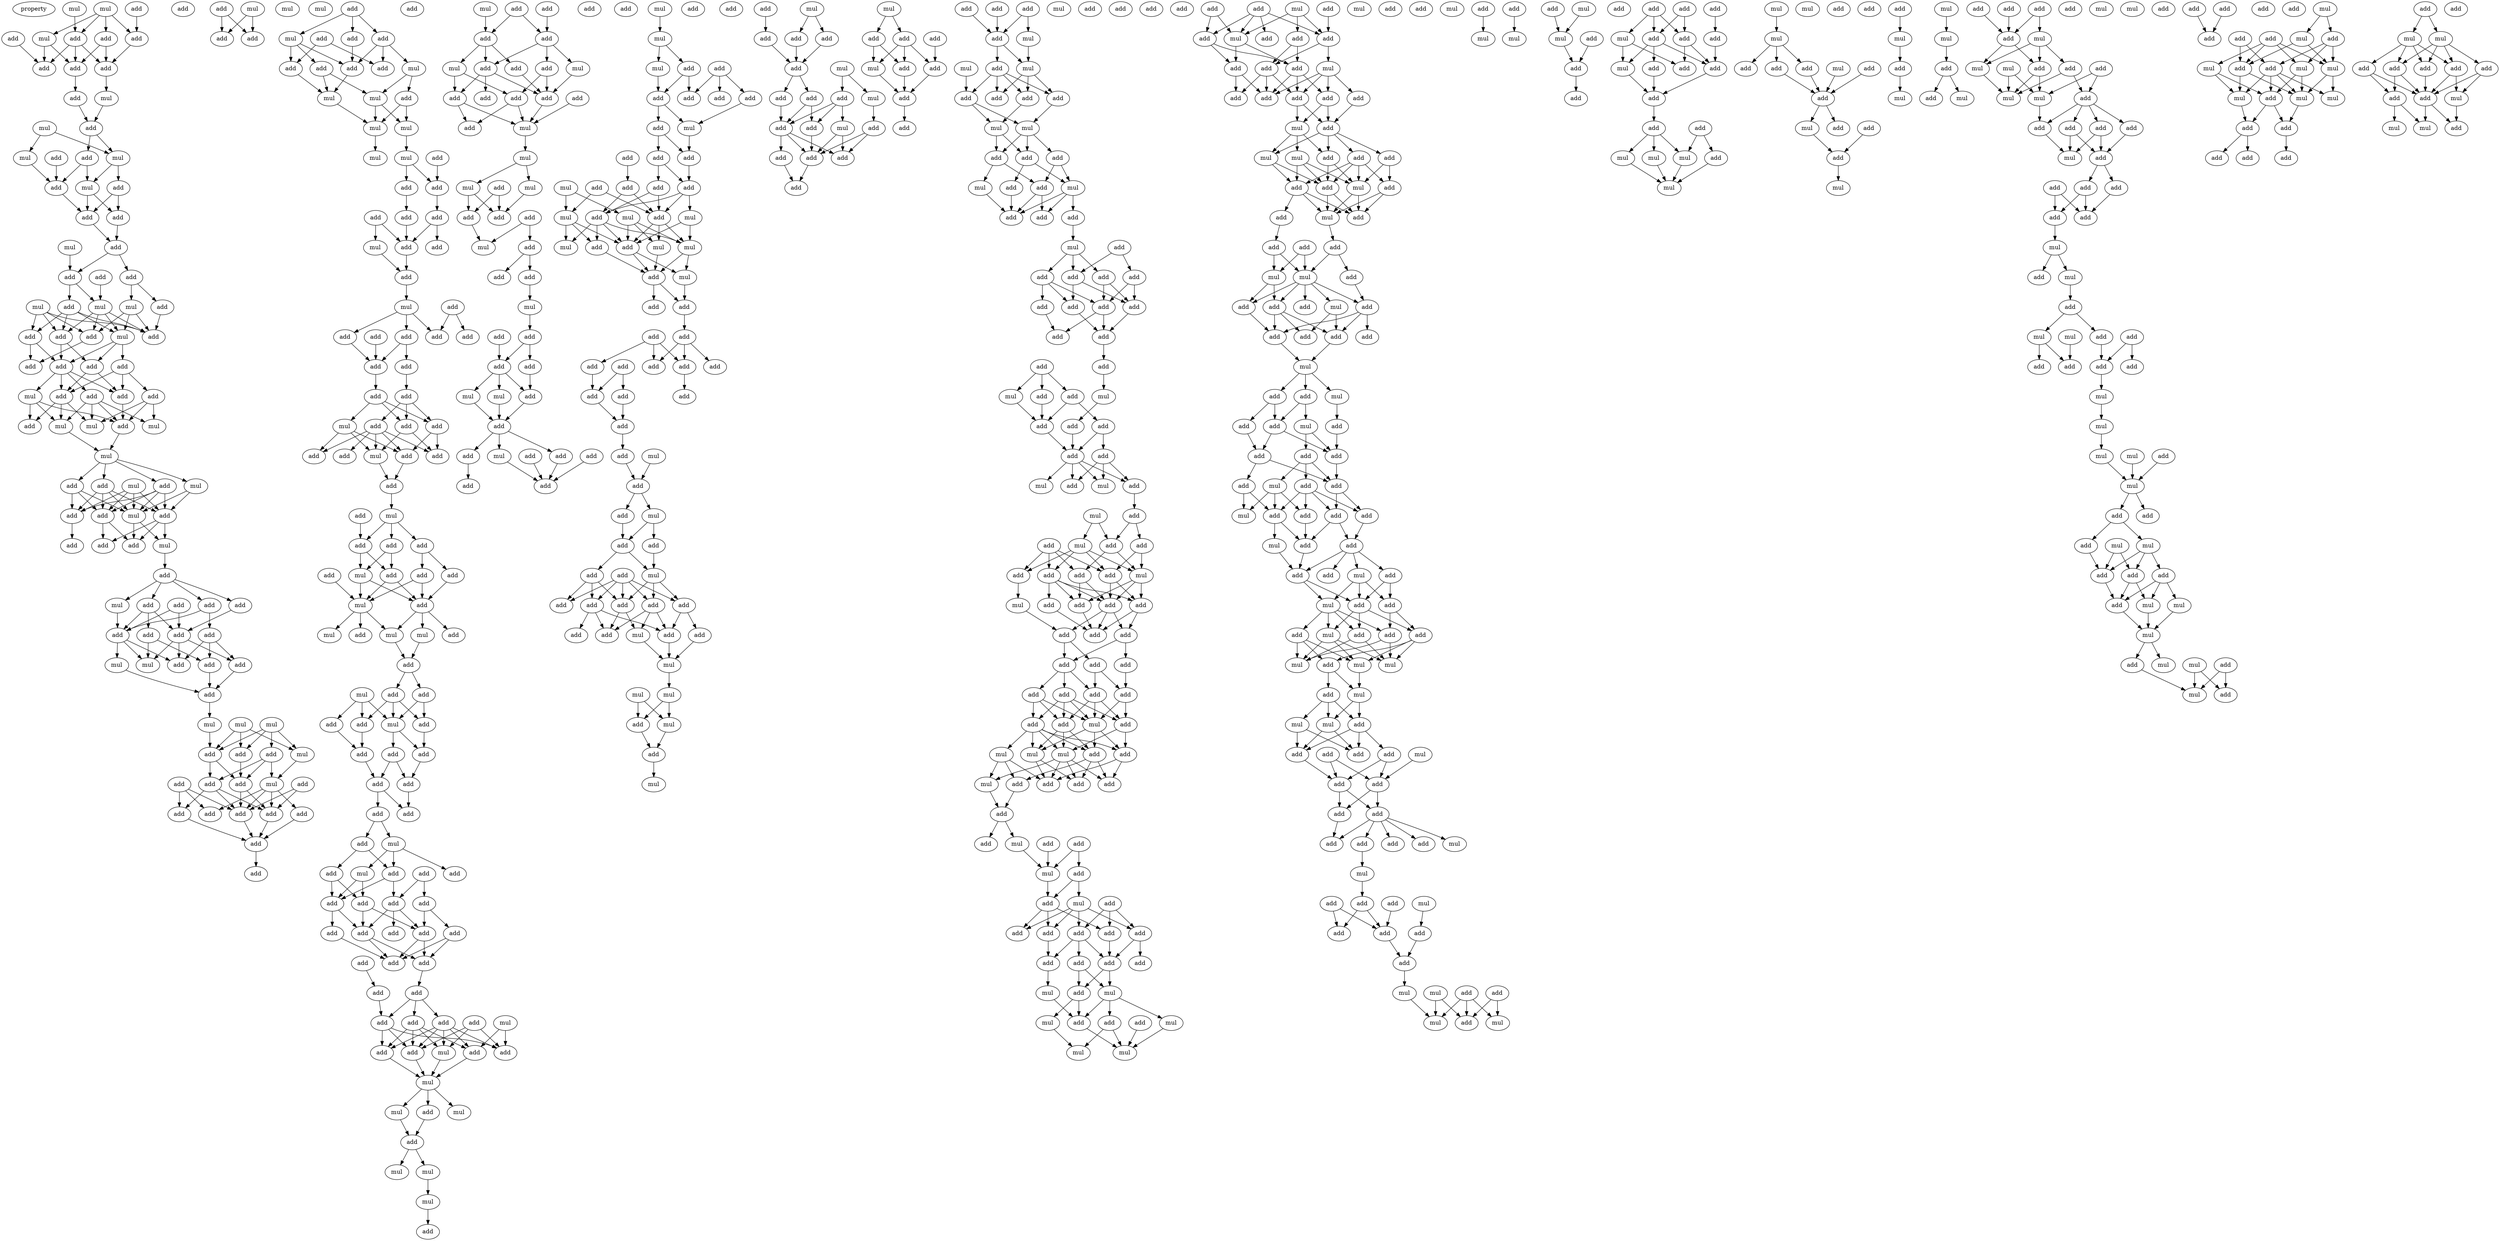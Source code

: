 digraph {
    node [fontcolor=black]
    property [mul=2,lf=1.4]
    0 [ label = mul ];
    1 [ label = mul ];
    2 [ label = add ];
    3 [ label = add ];
    4 [ label = add ];
    5 [ label = add ];
    6 [ label = add ];
    7 [ label = mul ];
    8 [ label = add ];
    9 [ label = add ];
    10 [ label = add ];
    11 [ label = add ];
    12 [ label = mul ];
    13 [ label = mul ];
    14 [ label = add ];
    15 [ label = mul ];
    16 [ label = add ];
    17 [ label = mul ];
    18 [ label = add ];
    19 [ label = add ];
    20 [ label = mul ];
    21 [ label = add ];
    22 [ label = add ];
    23 [ label = add ];
    24 [ label = add ];
    25 [ label = mul ];
    26 [ label = add ];
    27 [ label = add ];
    28 [ label = add ];
    29 [ label = mul ];
    30 [ label = mul ];
    31 [ label = mul ];
    32 [ label = add ];
    33 [ label = add ];
    34 [ label = add ];
    35 [ label = add ];
    36 [ label = add ];
    37 [ label = mul ];
    38 [ label = add ];
    39 [ label = add ];
    40 [ label = add ];
    41 [ label = add ];
    42 [ label = add ];
    43 [ label = add ];
    44 [ label = add ];
    45 [ label = add ];
    46 [ label = mul ];
    47 [ label = add ];
    48 [ label = add ];
    49 [ label = mul ];
    50 [ label = mul ];
    51 [ label = add ];
    52 [ label = mul ];
    53 [ label = mul ];
    54 [ label = mul ];
    55 [ label = add ];
    56 [ label = add ];
    57 [ label = add ];
    58 [ label = mul ];
    59 [ label = add ];
    60 [ label = add ];
    61 [ label = mul ];
    62 [ label = add ];
    63 [ label = add ];
    64 [ label = add ];
    65 [ label = add ];
    66 [ label = mul ];
    67 [ label = add ];
    68 [ label = add ];
    69 [ label = add ];
    70 [ label = add ];
    71 [ label = add ];
    72 [ label = add ];
    73 [ label = mul ];
    74 [ label = add ];
    75 [ label = add ];
    76 [ label = add ];
    77 [ label = add ];
    78 [ label = mul ];
    79 [ label = add ];
    80 [ label = mul ];
    81 [ label = add ];
    82 [ label = add ];
    83 [ label = add ];
    84 [ label = mul ];
    85 [ label = mul ];
    86 [ label = mul ];
    87 [ label = add ];
    88 [ label = mul ];
    89 [ label = add ];
    90 [ label = add ];
    91 [ label = add ];
    92 [ label = mul ];
    93 [ label = add ];
    94 [ label = add ];
    95 [ label = add ];
    96 [ label = add ];
    97 [ label = add ];
    98 [ label = add ];
    99 [ label = add ];
    100 [ label = add ];
    101 [ label = add ];
    102 [ label = add ];
    103 [ label = mul ];
    104 [ label = add ];
    105 [ label = mul ];
    106 [ label = mul ];
    107 [ label = add ];
    108 [ label = add ];
    109 [ label = add ];
    110 [ label = add ];
    111 [ label = mul ];
    112 [ label = add ];
    113 [ label = add ];
    114 [ label = add ];
    115 [ label = add ];
    116 [ label = add ];
    117 [ label = add ];
    118 [ label = mul ];
    119 [ label = mul ];
    120 [ label = add ];
    121 [ label = mul ];
    122 [ label = mul ];
    123 [ label = mul ];
    124 [ label = mul ];
    125 [ label = mul ];
    126 [ label = add ];
    127 [ label = add ];
    128 [ label = add ];
    129 [ label = add ];
    130 [ label = add ];
    131 [ label = add ];
    132 [ label = add ];
    133 [ label = add ];
    134 [ label = mul ];
    135 [ label = add ];
    136 [ label = mul ];
    137 [ label = add ];
    138 [ label = add ];
    139 [ label = add ];
    140 [ label = add ];
    141 [ label = add ];
    142 [ label = add ];
    143 [ label = add ];
    144 [ label = add ];
    145 [ label = add ];
    146 [ label = add ];
    147 [ label = mul ];
    148 [ label = add ];
    149 [ label = add ];
    150 [ label = add ];
    151 [ label = add ];
    152 [ label = mul ];
    153 [ label = add ];
    154 [ label = add ];
    155 [ label = add ];
    156 [ label = add ];
    157 [ label = add ];
    158 [ label = mul ];
    159 [ label = add ];
    160 [ label = add ];
    161 [ label = add ];
    162 [ label = add ];
    163 [ label = add ];
    164 [ label = mul ];
    165 [ label = add ];
    166 [ label = add ];
    167 [ label = add ];
    168 [ label = mul ];
    169 [ label = mul ];
    170 [ label = add ];
    171 [ label = mul ];
    172 [ label = add ];
    173 [ label = mul ];
    174 [ label = add ];
    175 [ label = add ];
    176 [ label = mul ];
    177 [ label = add ];
    178 [ label = add ];
    179 [ label = add ];
    180 [ label = add ];
    181 [ label = add ];
    182 [ label = mul ];
    183 [ label = add ];
    184 [ label = add ];
    185 [ label = add ];
    186 [ label = add ];
    187 [ label = add ];
    188 [ label = add ];
    189 [ label = add ];
    190 [ label = add ];
    191 [ label = mul ];
    192 [ label = add ];
    193 [ label = add ];
    194 [ label = mul ];
    195 [ label = add ];
    196 [ label = add ];
    197 [ label = add ];
    198 [ label = add ];
    199 [ label = add ];
    200 [ label = add ];
    201 [ label = add ];
    202 [ label = add ];
    203 [ label = add ];
    204 [ label = add ];
    205 [ label = add ];
    206 [ label = add ];
    207 [ label = add ];
    208 [ label = add ];
    209 [ label = add ];
    210 [ label = add ];
    211 [ label = add ];
    212 [ label = add ];
    213 [ label = add ];
    214 [ label = mul ];
    215 [ label = add ];
    216 [ label = mul ];
    217 [ label = add ];
    218 [ label = add ];
    219 [ label = add ];
    220 [ label = add ];
    221 [ label = mul ];
    222 [ label = mul ];
    223 [ label = add ];
    224 [ label = mul ];
    225 [ label = add ];
    226 [ label = mul ];
    227 [ label = mul ];
    228 [ label = mul ];
    229 [ label = mul ];
    230 [ label = add ];
    231 [ label = add ];
    232 [ label = add ];
    233 [ label = add ];
    234 [ label = add ];
    235 [ label = mul ];
    236 [ label = add ];
    237 [ label = add ];
    238 [ label = add ];
    239 [ label = mul ];
    240 [ label = add ];
    241 [ label = add ];
    242 [ label = add ];
    243 [ label = add ];
    244 [ label = add ];
    245 [ label = add ];
    246 [ label = mul ];
    247 [ label = mul ];
    248 [ label = mul ];
    249 [ label = add ];
    250 [ label = mul ];
    251 [ label = add ];
    252 [ label = add ];
    253 [ label = add ];
    254 [ label = add ];
    255 [ label = mul ];
    256 [ label = add ];
    257 [ label = add ];
    258 [ label = mul ];
    259 [ label = add ];
    260 [ label = add ];
    261 [ label = add ];
    262 [ label = add ];
    263 [ label = add ];
    264 [ label = mul ];
    265 [ label = mul ];
    266 [ label = add ];
    267 [ label = add ];
    268 [ label = add ];
    269 [ label = add ];
    270 [ label = add ];
    271 [ label = mul ];
    272 [ label = add ];
    273 [ label = add ];
    274 [ label = add ];
    275 [ label = add ];
    276 [ label = mul ];
    277 [ label = add ];
    278 [ label = mul ];
    279 [ label = mul ];
    280 [ label = add ];
    281 [ label = add ];
    282 [ label = add ];
    283 [ label = add ];
    284 [ label = add ];
    285 [ label = add ];
    286 [ label = add ];
    287 [ label = mul ];
    288 [ label = add ];
    289 [ label = add ];
    290 [ label = add ];
    291 [ label = mul ];
    292 [ label = add ];
    293 [ label = add ];
    294 [ label = add ];
    295 [ label = add ];
    296 [ label = add ];
    297 [ label = mul ];
    298 [ label = mul ];
    299 [ label = mul ];
    300 [ label = add ];
    301 [ label = mul ];
    302 [ label = add ];
    303 [ label = mul ];
    304 [ label = mul ];
    305 [ label = add ];
    306 [ label = mul ];
    307 [ label = add ];
    308 [ label = add ];
    309 [ label = add ];
    310 [ label = add ];
    311 [ label = add ];
    312 [ label = add ];
    313 [ label = add ];
    314 [ label = add ];
    315 [ label = add ];
    316 [ label = add ];
    317 [ label = add ];
    318 [ label = add ];
    319 [ label = add ];
    320 [ label = add ];
    321 [ label = add ];
    322 [ label = mul ];
    323 [ label = add ];
    324 [ label = mul ];
    325 [ label = add ];
    326 [ label = add ];
    327 [ label = add ];
    328 [ label = mul ];
    329 [ label = add ];
    330 [ label = add ];
    331 [ label = add ];
    332 [ label = add ];
    333 [ label = add ];
    334 [ label = add ];
    335 [ label = add ];
    336 [ label = add ];
    337 [ label = add ];
    338 [ label = add ];
    339 [ label = add ];
    340 [ label = mul ];
    341 [ label = mul ];
    342 [ label = mul ];
    343 [ label = mul ];
    344 [ label = mul ];
    345 [ label = add ];
    346 [ label = add ];
    347 [ label = add ];
    348 [ label = mul ];
    349 [ label = add ];
    350 [ label = mul ];
    351 [ label = add ];
    352 [ label = add ];
    353 [ label = add ];
    354 [ label = add ];
    355 [ label = mul ];
    356 [ label = add ];
    357 [ label = add ];
    358 [ label = add ];
    359 [ label = mul ];
    360 [ label = add ];
    361 [ label = add ];
    362 [ label = mul ];
    363 [ label = add ];
    364 [ label = add ];
    365 [ label = add ];
    366 [ label = add ];
    367 [ label = add ];
    368 [ label = mul ];
    369 [ label = add ];
    370 [ label = add ];
    371 [ label = add ];
    372 [ label = add ];
    373 [ label = mul ];
    374 [ label = add ];
    375 [ label = add ];
    376 [ label = add ];
    377 [ label = add ];
    378 [ label = add ];
    379 [ label = add ];
    380 [ label = add ];
    381 [ label = mul ];
    382 [ label = add ];
    383 [ label = mul ];
    384 [ label = mul ];
    385 [ label = add ];
    386 [ label = add ];
    387 [ label = add ];
    388 [ label = add ];
    389 [ label = mul ];
    390 [ label = mul ];
    391 [ label = add ];
    392 [ label = add ];
    393 [ label = add ];
    394 [ label = add ];
    395 [ label = mul ];
    396 [ label = mul ];
    397 [ label = add ];
    398 [ label = mul ];
    399 [ label = add ];
    400 [ label = add ];
    401 [ label = add ];
    402 [ label = add ];
    403 [ label = add ];
    404 [ label = mul ];
    405 [ label = add ];
    406 [ label = add ];
    407 [ label = add ];
    408 [ label = add ];
    409 [ label = add ];
    410 [ label = add ];
    411 [ label = add ];
    412 [ label = add ];
    413 [ label = add ];
    414 [ label = add ];
    415 [ label = add ];
    416 [ label = add ];
    417 [ label = add ];
    418 [ label = add ];
    419 [ label = mul ];
    420 [ label = add ];
    421 [ label = mul ];
    422 [ label = add ];
    423 [ label = add ];
    424 [ label = add ];
    425 [ label = add ];
    426 [ label = add ];
    427 [ label = mul ];
    428 [ label = add ];
    429 [ label = add ];
    430 [ label = mul ];
    431 [ label = add ];
    432 [ label = mul ];
    433 [ label = add ];
    434 [ label = mul ];
    435 [ label = add ];
    436 [ label = add ];
    437 [ label = add ];
    438 [ label = add ];
    439 [ label = add ];
    440 [ label = add ];
    441 [ label = add ];
    442 [ label = mul ];
    443 [ label = mul ];
    444 [ label = add ];
    445 [ label = add ];
    446 [ label = add ];
    447 [ label = add ];
    448 [ label = add ];
    449 [ label = add ];
    450 [ label = add ];
    451 [ label = add ];
    452 [ label = add ];
    453 [ label = add ];
    454 [ label = add ];
    455 [ label = add ];
    456 [ label = add ];
    457 [ label = add ];
    458 [ label = add ];
    459 [ label = add ];
    460 [ label = add ];
    461 [ label = mul ];
    462 [ label = mul ];
    463 [ label = add ];
    464 [ label = mul ];
    465 [ label = mul ];
    466 [ label = add ];
    467 [ label = mul ];
    468 [ label = add ];
    469 [ label = add ];
    470 [ label = add ];
    471 [ label = add ];
    472 [ label = add ];
    473 [ label = add ];
    474 [ label = add ];
    475 [ label = add ];
    476 [ label = mul ];
    477 [ label = add ];
    478 [ label = mul ];
    479 [ label = add ];
    480 [ label = add ];
    481 [ label = mul ];
    482 [ label = add ];
    483 [ label = add ];
    484 [ label = add ];
    485 [ label = add ];
    486 [ label = add ];
    487 [ label = add ];
    488 [ label = add ];
    489 [ label = add ];
    490 [ label = add ];
    491 [ label = mul ];
    492 [ label = mul ];
    493 [ label = add ];
    494 [ label = mul ];
    495 [ label = add ];
    496 [ label = mul ];
    497 [ label = add ];
    498 [ label = add ];
    499 [ label = mul ];
    500 [ label = mul ];
    501 [ label = add ];
    502 [ label = add ];
    503 [ label = add ];
    504 [ label = add ];
    505 [ label = mul ];
    506 [ label = mul ];
    507 [ label = add ];
    508 [ label = add ];
    509 [ label = add ];
    510 [ label = add ];
    511 [ label = add ];
    512 [ label = add ];
    513 [ label = add ];
    514 [ label = mul ];
    515 [ label = add ];
    516 [ label = add ];
    517 [ label = add ];
    518 [ label = add ];
    519 [ label = add ];
    520 [ label = mul ];
    521 [ label = mul ];
    522 [ label = add ];
    523 [ label = add ];
    524 [ label = mul ];
    525 [ label = add ];
    526 [ label = mul ];
    527 [ label = add ];
    528 [ label = add ];
    529 [ label = add ];
    530 [ label = mul ];
    531 [ label = add ];
    532 [ label = add ];
    533 [ label = mul ];
    534 [ label = add ];
    535 [ label = add ];
    536 [ label = add ];
    537 [ label = add ];
    538 [ label = mul ];
    539 [ label = mul ];
    540 [ label = add ];
    541 [ label = add ];
    542 [ label = mul ];
    543 [ label = add ];
    544 [ label = add ];
    545 [ label = add ];
    546 [ label = add ];
    547 [ label = add ];
    548 [ label = add ];
    549 [ label = add ];
    550 [ label = mul ];
    551 [ label = mul ];
    552 [ label = add ];
    553 [ label = add ];
    554 [ label = mul ];
    555 [ label = add ];
    556 [ label = add ];
    557 [ label = add ];
    558 [ label = add ];
    559 [ label = add ];
    560 [ label = add ];
    561 [ label = add ];
    562 [ label = add ];
    563 [ label = mul ];
    564 [ label = add ];
    565 [ label = add ];
    566 [ label = add ];
    567 [ label = add ];
    568 [ label = mul ];
    569 [ label = add ];
    570 [ label = add ];
    571 [ label = add ];
    572 [ label = mul ];
    573 [ label = mul ];
    574 [ label = add ];
    575 [ label = add ];
    576 [ label = add ];
    577 [ label = add ];
    578 [ label = mul ];
    579 [ label = add ];
    580 [ label = add ];
    581 [ label = mul ];
    582 [ label = add ];
    583 [ label = add ];
    584 [ label = add ];
    585 [ label = mul ];
    586 [ label = add ];
    587 [ label = mul ];
    588 [ label = mul ];
    589 [ label = add ];
    590 [ label = mul ];
    591 [ label = mul ];
    592 [ label = add ];
    593 [ label = mul ];
    594 [ label = add ];
    595 [ label = add ];
    596 [ label = mul ];
    597 [ label = add ];
    598 [ label = add ];
    599 [ label = add ];
    600 [ label = add ];
    601 [ label = add ];
    602 [ label = add ];
    603 [ label = add ];
    604 [ label = add ];
    605 [ label = add ];
    606 [ label = add ];
    607 [ label = mul ];
    608 [ label = add ];
    609 [ label = mul ];
    610 [ label = add ];
    611 [ label = mul ];
    612 [ label = add ];
    613 [ label = add ];
    614 [ label = add ];
    615 [ label = add ];
    616 [ label = add ];
    617 [ label = add ];
    618 [ label = add ];
    619 [ label = add ];
    620 [ label = mul ];
    621 [ label = mul ];
    622 [ label = mul ];
    623 [ label = add ];
    624 [ label = mul ];
    625 [ label = add ];
    626 [ label = add ];
    627 [ label = mul ];
    628 [ label = mul ];
    629 [ label = add ];
    630 [ label = mul ];
    631 [ label = add ];
    632 [ label = mul ];
    633 [ label = mul ];
    634 [ label = add ];
    635 [ label = add ];
    636 [ label = add ];
    637 [ label = add ];
    638 [ label = add ];
    639 [ label = add ];
    640 [ label = add ];
    641 [ label = add ];
    642 [ label = add ];
    643 [ label = add ];
    644 [ label = mul ];
    645 [ label = add ];
    646 [ label = add ];
    647 [ label = mul ];
    648 [ label = add ];
    649 [ label = add ];
    650 [ label = add ];
    651 [ label = add ];
    652 [ label = mul ];
    653 [ label = mul ];
    654 [ label = add ];
    655 [ label = mul ];
    656 [ label = mul ];
    657 [ label = mul ];
    658 [ label = mul ];
    659 [ label = mul ];
    660 [ label = add ];
    661 [ label = mul ];
    662 [ label = add ];
    663 [ label = add ];
    664 [ label = add ];
    665 [ label = add ];
    666 [ label = mul ];
    667 [ label = add ];
    668 [ label = add ];
    669 [ label = add ];
    670 [ label = add ];
    671 [ label = mul ];
    672 [ label = add ];
    673 [ label = add ];
    674 [ label = mul ];
    675 [ label = add ];
    676 [ label = mul ];
    677 [ label = mul ];
    678 [ label = mul ];
    679 [ label = add ];
    680 [ label = add ];
    681 [ label = add ];
    682 [ label = add ];
    683 [ label = add ];
    684 [ label = mul ];
    685 [ label = add ];
    686 [ label = mul ];
    687 [ label = add ];
    688 [ label = mul ];
    689 [ label = add ];
    690 [ label = add ];
    691 [ label = mul ];
    692 [ label = mul ];
    693 [ label = mul ];
    694 [ label = add ];
    695 [ label = add ];
    696 [ label = add ];
    697 [ label = add ];
    698 [ label = add ];
    699 [ label = add ];
    700 [ label = mul ];
    701 [ label = add ];
    702 [ label = add ];
    703 [ label = add ];
    704 [ label = add ];
    705 [ label = add ];
    706 [ label = add ];
    707 [ label = mul ];
    708 [ label = add ];
    709 [ label = mul ];
    710 [ label = add ];
    711 [ label = mul ];
    712 [ label = add ];
    713 [ label = mul ];
    714 [ label = mul ];
    715 [ label = add ];
    716 [ label = add ];
    717 [ label = add ];
    718 [ label = add ];
    719 [ label = add ];
    720 [ label = mul ];
    721 [ label = mul ];
    722 [ label = mul ];
    723 [ label = mul ];
    724 [ label = add ];
    725 [ label = mul ];
    726 [ label = add ];
    727 [ label = mul ];
    728 [ label = add ];
    729 [ label = add ];
    730 [ label = add ];
    731 [ label = add ];
    732 [ label = add ];
    733 [ label = add ];
    734 [ label = mul ];
    735 [ label = mul ];
    736 [ label = add ];
    737 [ label = add ];
    738 [ label = add ];
    739 [ label = mul ];
    740 [ label = mul ];
    741 [ label = add ];
    742 [ label = mul ];
    743 [ label = mul ];
    744 [ label = add ];
    745 [ label = add ];
    746 [ label = add ];
    747 [ label = mul ];
    748 [ label = add ];
    749 [ label = mul ];
    750 [ label = add ];
    751 [ label = mul ];
    752 [ label = add ];
    753 [ label = mul ];
    754 [ label = add ];
    755 [ label = add ];
    756 [ label = mul ];
    757 [ label = mul ];
    758 [ label = add ];
    759 [ label = add ];
    760 [ label = mul ];
    761 [ label = mul ];
    762 [ label = add ];
    763 [ label = mul ];
    764 [ label = mul ];
    765 [ label = add ];
    766 [ label = add ];
    767 [ label = add ];
    768 [ label = add ];
    769 [ label = add ];
    770 [ label = add ];
    771 [ label = mul ];
    772 [ label = mul ];
    773 [ label = add ];
    774 [ label = add ];
    775 [ label = add ];
    776 [ label = add ];
    777 [ label = add ];
    778 [ label = mul ];
    779 [ label = add ];
    780 [ label = add ];
    781 [ label = add ];
    782 [ label = add ];
    783 [ label = mul ];
    784 [ label = mul ];
    0 -> 3 [ name = 0 ];
    0 -> 5 [ name = 1 ];
    0 -> 6 [ name = 2 ];
    0 -> 7 [ name = 3 ];
    1 -> 3 [ name = 4 ];
    2 -> 5 [ name = 5 ];
    3 -> 8 [ name = 6 ];
    3 -> 9 [ name = 7 ];
    3 -> 10 [ name = 8 ];
    4 -> 8 [ name = 9 ];
    5 -> 10 [ name = 10 ];
    6 -> 9 [ name = 11 ];
    6 -> 10 [ name = 12 ];
    7 -> 8 [ name = 13 ];
    7 -> 9 [ name = 14 ];
    9 -> 11 [ name = 15 ];
    10 -> 12 [ name = 16 ];
    11 -> 14 [ name = 17 ];
    12 -> 14 [ name = 18 ];
    13 -> 15 [ name = 19 ];
    13 -> 17 [ name = 20 ];
    14 -> 17 [ name = 21 ];
    14 -> 18 [ name = 22 ];
    15 -> 19 [ name = 23 ];
    16 -> 19 [ name = 24 ];
    17 -> 20 [ name = 25 ];
    17 -> 21 [ name = 26 ];
    18 -> 19 [ name = 27 ];
    18 -> 20 [ name = 28 ];
    19 -> 22 [ name = 29 ];
    20 -> 22 [ name = 30 ];
    20 -> 23 [ name = 31 ];
    21 -> 22 [ name = 32 ];
    21 -> 23 [ name = 33 ];
    22 -> 24 [ name = 34 ];
    23 -> 24 [ name = 35 ];
    24 -> 26 [ name = 36 ];
    24 -> 27 [ name = 37 ];
    25 -> 26 [ name = 38 ];
    26 -> 30 [ name = 39 ];
    26 -> 32 [ name = 40 ];
    27 -> 31 [ name = 41 ];
    27 -> 33 [ name = 42 ];
    28 -> 30 [ name = 43 ];
    29 -> 34 [ name = 44 ];
    29 -> 35 [ name = 45 ];
    29 -> 36 [ name = 46 ];
    29 -> 38 [ name = 47 ];
    30 -> 34 [ name = 48 ];
    30 -> 35 [ name = 49 ];
    30 -> 36 [ name = 50 ];
    30 -> 37 [ name = 51 ];
    31 -> 35 [ name = 52 ];
    31 -> 36 [ name = 53 ];
    31 -> 37 [ name = 54 ];
    32 -> 34 [ name = 55 ];
    32 -> 35 [ name = 56 ];
    32 -> 37 [ name = 57 ];
    32 -> 38 [ name = 58 ];
    33 -> 35 [ name = 59 ];
    34 -> 39 [ name = 60 ];
    34 -> 42 [ name = 61 ];
    36 -> 40 [ name = 62 ];
    37 -> 39 [ name = 63 ];
    37 -> 41 [ name = 64 ];
    37 -> 42 [ name = 65 ];
    38 -> 40 [ name = 66 ];
    38 -> 42 [ name = 67 ];
    39 -> 43 [ name = 68 ];
    39 -> 44 [ name = 69 ];
    41 -> 43 [ name = 70 ];
    41 -> 44 [ name = 71 ];
    41 -> 47 [ name = 72 ];
    42 -> 43 [ name = 73 ];
    42 -> 44 [ name = 74 ];
    42 -> 45 [ name = 75 ];
    42 -> 46 [ name = 76 ];
    43 -> 48 [ name = 77 ];
    44 -> 49 [ name = 78 ];
    44 -> 51 [ name = 79 ];
    44 -> 52 [ name = 80 ];
    45 -> 48 [ name = 81 ];
    45 -> 49 [ name = 82 ];
    45 -> 50 [ name = 83 ];
    45 -> 52 [ name = 84 ];
    46 -> 48 [ name = 85 ];
    46 -> 51 [ name = 86 ];
    46 -> 52 [ name = 87 ];
    47 -> 48 [ name = 88 ];
    47 -> 49 [ name = 89 ];
    47 -> 50 [ name = 90 ];
    48 -> 53 [ name = 91 ];
    52 -> 53 [ name = 92 ];
    53 -> 54 [ name = 93 ];
    53 -> 55 [ name = 94 ];
    53 -> 56 [ name = 95 ];
    53 -> 57 [ name = 96 ];
    54 -> 59 [ name = 97 ];
    54 -> 61 [ name = 98 ];
    55 -> 59 [ name = 99 ];
    55 -> 60 [ name = 100 ];
    55 -> 61 [ name = 101 ];
    55 -> 62 [ name = 102 ];
    56 -> 60 [ name = 103 ];
    56 -> 61 [ name = 104 ];
    56 -> 62 [ name = 105 ];
    57 -> 59 [ name = 106 ];
    57 -> 60 [ name = 107 ];
    57 -> 61 [ name = 108 ];
    57 -> 62 [ name = 109 ];
    58 -> 59 [ name = 110 ];
    58 -> 60 [ name = 111 ];
    58 -> 61 [ name = 112 ];
    58 -> 62 [ name = 113 ];
    59 -> 64 [ name = 114 ];
    59 -> 65 [ name = 115 ];
    59 -> 66 [ name = 116 ];
    60 -> 67 [ name = 117 ];
    61 -> 65 [ name = 118 ];
    61 -> 66 [ name = 119 ];
    62 -> 64 [ name = 120 ];
    62 -> 65 [ name = 121 ];
    66 -> 68 [ name = 122 ];
    68 -> 69 [ name = 123 ];
    68 -> 71 [ name = 124 ];
    68 -> 72 [ name = 125 ];
    68 -> 73 [ name = 126 ];
    69 -> 75 [ name = 127 ];
    69 -> 77 [ name = 128 ];
    70 -> 76 [ name = 129 ];
    70 -> 77 [ name = 130 ];
    71 -> 76 [ name = 131 ];
    72 -> 74 [ name = 132 ];
    72 -> 76 [ name = 133 ];
    72 -> 77 [ name = 134 ];
    73 -> 77 [ name = 135 ];
    74 -> 78 [ name = 136 ];
    74 -> 82 [ name = 137 ];
    75 -> 79 [ name = 138 ];
    75 -> 81 [ name = 139 ];
    75 -> 82 [ name = 140 ];
    76 -> 78 [ name = 141 ];
    76 -> 79 [ name = 142 ];
    76 -> 81 [ name = 143 ];
    77 -> 78 [ name = 144 ];
    77 -> 80 [ name = 145 ];
    77 -> 81 [ name = 146 ];
    79 -> 83 [ name = 147 ];
    80 -> 83 [ name = 148 ];
    82 -> 83 [ name = 149 ];
    83 -> 84 [ name = 150 ];
    84 -> 89 [ name = 151 ];
    85 -> 87 [ name = 152 ];
    85 -> 88 [ name = 153 ];
    85 -> 89 [ name = 154 ];
    85 -> 90 [ name = 155 ];
    86 -> 88 [ name = 156 ];
    86 -> 89 [ name = 157 ];
    86 -> 90 [ name = 158 ];
    87 -> 92 [ name = 159 ];
    87 -> 94 [ name = 160 ];
    87 -> 95 [ name = 161 ];
    88 -> 92 [ name = 162 ];
    89 -> 94 [ name = 163 ];
    89 -> 95 [ name = 164 ];
    90 -> 94 [ name = 165 ];
    91 -> 96 [ name = 166 ];
    91 -> 98 [ name = 167 ];
    92 -> 96 [ name = 168 ];
    92 -> 97 [ name = 169 ];
    92 -> 98 [ name = 170 ];
    92 -> 99 [ name = 171 ];
    93 -> 98 [ name = 172 ];
    93 -> 99 [ name = 173 ];
    93 -> 100 [ name = 174 ];
    94 -> 96 [ name = 175 ];
    94 -> 98 [ name = 176 ];
    95 -> 96 [ name = 177 ];
    95 -> 98 [ name = 178 ];
    95 -> 100 [ name = 179 ];
    96 -> 101 [ name = 180 ];
    97 -> 101 [ name = 181 ];
    98 -> 101 [ name = 182 ];
    100 -> 101 [ name = 183 ];
    101 -> 104 [ name = 184 ];
    102 -> 107 [ name = 185 ];
    102 -> 108 [ name = 186 ];
    105 -> 107 [ name = 187 ];
    105 -> 108 [ name = 188 ];
    109 -> 110 [ name = 189 ];
    109 -> 111 [ name = 190 ];
    109 -> 113 [ name = 191 ];
    110 -> 114 [ name = 192 ];
    110 -> 117 [ name = 193 ];
    110 -> 118 [ name = 194 ];
    111 -> 114 [ name = 195 ];
    111 -> 115 [ name = 196 ];
    111 -> 116 [ name = 197 ];
    112 -> 116 [ name = 198 ];
    112 -> 117 [ name = 199 ];
    113 -> 114 [ name = 200 ];
    114 -> 121 [ name = 201 ];
    115 -> 119 [ name = 202 ];
    115 -> 121 [ name = 203 ];
    116 -> 121 [ name = 204 ];
    118 -> 119 [ name = 205 ];
    118 -> 120 [ name = 206 ];
    119 -> 122 [ name = 207 ];
    119 -> 123 [ name = 208 ];
    120 -> 122 [ name = 209 ];
    120 -> 123 [ name = 210 ];
    121 -> 123 [ name = 211 ];
    122 -> 124 [ name = 212 ];
    123 -> 125 [ name = 213 ];
    124 -> 127 [ name = 214 ];
    124 -> 128 [ name = 215 ];
    126 -> 128 [ name = 216 ];
    127 -> 130 [ name = 217 ];
    128 -> 131 [ name = 218 ];
    129 -> 133 [ name = 219 ];
    129 -> 134 [ name = 220 ];
    130 -> 133 [ name = 221 ];
    131 -> 132 [ name = 222 ];
    131 -> 133 [ name = 223 ];
    133 -> 135 [ name = 224 ];
    134 -> 135 [ name = 225 ];
    135 -> 136 [ name = 226 ];
    136 -> 139 [ name = 227 ];
    136 -> 141 [ name = 228 ];
    136 -> 142 [ name = 229 ];
    137 -> 138 [ name = 230 ];
    137 -> 141 [ name = 231 ];
    139 -> 144 [ name = 232 ];
    140 -> 144 [ name = 233 ];
    142 -> 143 [ name = 234 ];
    142 -> 144 [ name = 235 ];
    143 -> 145 [ name = 236 ];
    144 -> 146 [ name = 237 ];
    145 -> 148 [ name = 238 ];
    145 -> 149 [ name = 239 ];
    145 -> 150 [ name = 240 ];
    146 -> 147 [ name = 241 ];
    146 -> 148 [ name = 242 ];
    146 -> 150 [ name = 243 ];
    147 -> 152 [ name = 244 ];
    147 -> 153 [ name = 245 ];
    147 -> 154 [ name = 246 ];
    148 -> 151 [ name = 247 ];
    148 -> 154 [ name = 248 ];
    149 -> 151 [ name = 249 ];
    149 -> 152 [ name = 250 ];
    149 -> 153 [ name = 251 ];
    149 -> 154 [ name = 252 ];
    149 -> 155 [ name = 253 ];
    150 -> 151 [ name = 254 ];
    150 -> 152 [ name = 255 ];
    152 -> 156 [ name = 256 ];
    154 -> 156 [ name = 257 ];
    156 -> 158 [ name = 258 ];
    157 -> 159 [ name = 259 ];
    158 -> 159 [ name = 260 ];
    158 -> 160 [ name = 261 ];
    158 -> 161 [ name = 262 ];
    159 -> 164 [ name = 263 ];
    159 -> 166 [ name = 264 ];
    160 -> 162 [ name = 265 ];
    160 -> 163 [ name = 266 ];
    161 -> 164 [ name = 267 ];
    161 -> 166 [ name = 268 ];
    162 -> 167 [ name = 269 ];
    162 -> 168 [ name = 270 ];
    163 -> 167 [ name = 271 ];
    164 -> 167 [ name = 272 ];
    164 -> 168 [ name = 273 ];
    165 -> 168 [ name = 274 ];
    166 -> 167 [ name = 275 ];
    166 -> 168 [ name = 276 ];
    167 -> 169 [ name = 277 ];
    167 -> 170 [ name = 278 ];
    167 -> 171 [ name = 279 ];
    168 -> 169 [ name = 280 ];
    168 -> 172 [ name = 281 ];
    168 -> 173 [ name = 282 ];
    169 -> 174 [ name = 283 ];
    171 -> 174 [ name = 284 ];
    174 -> 175 [ name = 285 ];
    174 -> 178 [ name = 286 ];
    175 -> 179 [ name = 287 ];
    175 -> 182 [ name = 288 ];
    176 -> 180 [ name = 289 ];
    176 -> 181 [ name = 290 ];
    176 -> 182 [ name = 291 ];
    178 -> 179 [ name = 292 ];
    178 -> 180 [ name = 293 ];
    178 -> 182 [ name = 294 ];
    179 -> 184 [ name = 295 ];
    180 -> 185 [ name = 296 ];
    181 -> 185 [ name = 297 ];
    182 -> 183 [ name = 298 ];
    182 -> 184 [ name = 299 ];
    183 -> 186 [ name = 300 ];
    183 -> 187 [ name = 301 ];
    184 -> 187 [ name = 302 ];
    185 -> 186 [ name = 303 ];
    186 -> 188 [ name = 304 ];
    186 -> 189 [ name = 305 ];
    187 -> 189 [ name = 306 ];
    188 -> 190 [ name = 307 ];
    188 -> 191 [ name = 308 ];
    190 -> 193 [ name = 309 ];
    190 -> 196 [ name = 310 ];
    191 -> 193 [ name = 311 ];
    191 -> 194 [ name = 312 ];
    191 -> 195 [ name = 313 ];
    192 -> 197 [ name = 314 ];
    192 -> 198 [ name = 315 ];
    193 -> 197 [ name = 316 ];
    193 -> 199 [ name = 317 ];
    194 -> 199 [ name = 318 ];
    194 -> 200 [ name = 319 ];
    196 -> 199 [ name = 320 ];
    196 -> 200 [ name = 321 ];
    197 -> 201 [ name = 322 ];
    197 -> 202 [ name = 323 ];
    197 -> 203 [ name = 324 ];
    198 -> 203 [ name = 325 ];
    198 -> 205 [ name = 326 ];
    199 -> 202 [ name = 327 ];
    199 -> 204 [ name = 328 ];
    200 -> 202 [ name = 329 ];
    200 -> 203 [ name = 330 ];
    202 -> 206 [ name = 331 ];
    202 -> 208 [ name = 332 ];
    203 -> 206 [ name = 333 ];
    203 -> 208 [ name = 334 ];
    204 -> 208 [ name = 335 ];
    205 -> 206 [ name = 336 ];
    205 -> 208 [ name = 337 ];
    206 -> 209 [ name = 338 ];
    207 -> 210 [ name = 339 ];
    209 -> 211 [ name = 340 ];
    209 -> 212 [ name = 341 ];
    209 -> 215 [ name = 342 ];
    210 -> 212 [ name = 343 ];
    211 -> 216 [ name = 344 ];
    211 -> 217 [ name = 345 ];
    211 -> 218 [ name = 346 ];
    211 -> 219 [ name = 347 ];
    211 -> 220 [ name = 348 ];
    212 -> 218 [ name = 349 ];
    212 -> 219 [ name = 350 ];
    212 -> 220 [ name = 351 ];
    213 -> 216 [ name = 352 ];
    213 -> 218 [ name = 353 ];
    213 -> 219 [ name = 354 ];
    214 -> 217 [ name = 355 ];
    214 -> 218 [ name = 356 ];
    215 -> 216 [ name = 357 ];
    215 -> 217 [ name = 358 ];
    215 -> 219 [ name = 359 ];
    215 -> 220 [ name = 360 ];
    216 -> 221 [ name = 361 ];
    217 -> 221 [ name = 362 ];
    219 -> 221 [ name = 363 ];
    220 -> 221 [ name = 364 ];
    221 -> 222 [ name = 365 ];
    221 -> 223 [ name = 366 ];
    221 -> 224 [ name = 367 ];
    222 -> 225 [ name = 368 ];
    223 -> 225 [ name = 369 ];
    225 -> 226 [ name = 370 ];
    225 -> 227 [ name = 371 ];
    227 -> 228 [ name = 372 ];
    228 -> 231 [ name = 373 ];
    229 -> 233 [ name = 374 ];
    230 -> 233 [ name = 375 ];
    230 -> 234 [ name = 376 ];
    232 -> 234 [ name = 377 ];
    233 -> 235 [ name = 378 ];
    233 -> 237 [ name = 379 ];
    233 -> 238 [ name = 380 ];
    234 -> 236 [ name = 381 ];
    234 -> 238 [ name = 382 ];
    234 -> 239 [ name = 383 ];
    235 -> 241 [ name = 384 ];
    235 -> 242 [ name = 385 ];
    236 -> 240 [ name = 386 ];
    236 -> 242 [ name = 387 ];
    237 -> 240 [ name = 388 ];
    238 -> 240 [ name = 389 ];
    238 -> 241 [ name = 390 ];
    238 -> 244 [ name = 391 ];
    239 -> 240 [ name = 392 ];
    240 -> 246 [ name = 393 ];
    241 -> 245 [ name = 394 ];
    241 -> 246 [ name = 395 ];
    242 -> 245 [ name = 396 ];
    242 -> 246 [ name = 397 ];
    243 -> 246 [ name = 398 ];
    246 -> 247 [ name = 399 ];
    247 -> 248 [ name = 400 ];
    247 -> 250 [ name = 401 ];
    248 -> 253 [ name = 402 ];
    249 -> 252 [ name = 403 ];
    249 -> 253 [ name = 404 ];
    250 -> 252 [ name = 405 ];
    250 -> 253 [ name = 406 ];
    251 -> 254 [ name = 407 ];
    251 -> 255 [ name = 408 ];
    252 -> 255 [ name = 409 ];
    254 -> 256 [ name = 410 ];
    254 -> 257 [ name = 411 ];
    257 -> 258 [ name = 412 ];
    258 -> 259 [ name = 413 ];
    259 -> 262 [ name = 414 ];
    259 -> 263 [ name = 415 ];
    260 -> 262 [ name = 416 ];
    262 -> 264 [ name = 417 ];
    262 -> 265 [ name = 418 ];
    262 -> 266 [ name = 419 ];
    263 -> 266 [ name = 420 ];
    264 -> 267 [ name = 421 ];
    265 -> 267 [ name = 422 ];
    266 -> 267 [ name = 423 ];
    267 -> 269 [ name = 424 ];
    267 -> 271 [ name = 425 ];
    267 -> 272 [ name = 426 ];
    268 -> 273 [ name = 427 ];
    269 -> 274 [ name = 428 ];
    270 -> 273 [ name = 429 ];
    271 -> 273 [ name = 430 ];
    272 -> 273 [ name = 431 ];
    276 -> 278 [ name = 432 ];
    278 -> 279 [ name = 433 ];
    278 -> 281 [ name = 434 ];
    279 -> 282 [ name = 435 ];
    280 -> 283 [ name = 436 ];
    280 -> 284 [ name = 437 ];
    280 -> 285 [ name = 438 ];
    281 -> 282 [ name = 439 ];
    281 -> 285 [ name = 440 ];
    282 -> 286 [ name = 441 ];
    282 -> 287 [ name = 442 ];
    284 -> 287 [ name = 443 ];
    286 -> 288 [ name = 444 ];
    286 -> 290 [ name = 445 ];
    287 -> 288 [ name = 446 ];
    288 -> 295 [ name = 447 ];
    289 -> 294 [ name = 448 ];
    290 -> 292 [ name = 449 ];
    290 -> 295 [ name = 450 ];
    291 -> 297 [ name = 451 ];
    291 -> 298 [ name = 452 ];
    292 -> 296 [ name = 453 ];
    292 -> 300 [ name = 454 ];
    293 -> 297 [ name = 455 ];
    293 -> 300 [ name = 456 ];
    294 -> 296 [ name = 457 ];
    294 -> 300 [ name = 458 ];
    295 -> 296 [ name = 459 ];
    295 -> 299 [ name = 460 ];
    295 -> 300 [ name = 461 ];
    296 -> 302 [ name = 462 ];
    296 -> 303 [ name = 463 ];
    296 -> 304 [ name = 464 ];
    296 -> 305 [ name = 465 ];
    297 -> 302 [ name = 466 ];
    297 -> 304 [ name = 467 ];
    297 -> 305 [ name = 468 ];
    298 -> 301 [ name = 469 ];
    298 -> 302 [ name = 470 ];
    298 -> 303 [ name = 471 ];
    299 -> 302 [ name = 472 ];
    299 -> 303 [ name = 473 ];
    300 -> 301 [ name = 474 ];
    300 -> 302 [ name = 475 ];
    300 -> 303 [ name = 476 ];
    301 -> 307 [ name = 477 ];
    302 -> 306 [ name = 478 ];
    302 -> 307 [ name = 479 ];
    303 -> 306 [ name = 480 ];
    303 -> 307 [ name = 481 ];
    305 -> 307 [ name = 482 ];
    306 -> 308 [ name = 483 ];
    307 -> 308 [ name = 484 ];
    307 -> 309 [ name = 485 ];
    308 -> 311 [ name = 486 ];
    310 -> 313 [ name = 487 ];
    310 -> 314 [ name = 488 ];
    310 -> 316 [ name = 489 ];
    311 -> 313 [ name = 490 ];
    311 -> 314 [ name = 491 ];
    311 -> 315 [ name = 492 ];
    312 -> 318 [ name = 493 ];
    312 -> 319 [ name = 494 ];
    314 -> 317 [ name = 495 ];
    316 -> 318 [ name = 496 ];
    318 -> 320 [ name = 497 ];
    319 -> 320 [ name = 498 ];
    320 -> 321 [ name = 499 ];
    321 -> 323 [ name = 500 ];
    322 -> 323 [ name = 501 ];
    323 -> 324 [ name = 502 ];
    323 -> 325 [ name = 503 ];
    324 -> 326 [ name = 504 ];
    324 -> 327 [ name = 505 ];
    325 -> 326 [ name = 506 ];
    326 -> 328 [ name = 507 ];
    326 -> 329 [ name = 508 ];
    327 -> 328 [ name = 509 ];
    328 -> 331 [ name = 510 ];
    328 -> 333 [ name = 511 ];
    328 -> 335 [ name = 512 ];
    329 -> 332 [ name = 513 ];
    329 -> 334 [ name = 514 ];
    329 -> 335 [ name = 515 ];
    330 -> 331 [ name = 516 ];
    330 -> 332 [ name = 517 ];
    330 -> 333 [ name = 518 ];
    330 -> 334 [ name = 519 ];
    330 -> 335 [ name = 520 ];
    331 -> 336 [ name = 521 ];
    331 -> 338 [ name = 522 ];
    332 -> 336 [ name = 523 ];
    332 -> 337 [ name = 524 ];
    332 -> 339 [ name = 525 ];
    333 -> 336 [ name = 526 ];
    333 -> 337 [ name = 527 ];
    333 -> 340 [ name = 528 ];
    335 -> 337 [ name = 529 ];
    335 -> 340 [ name = 530 ];
    336 -> 341 [ name = 531 ];
    338 -> 341 [ name = 532 ];
    340 -> 341 [ name = 533 ];
    341 -> 342 [ name = 534 ];
    342 -> 344 [ name = 535 ];
    342 -> 345 [ name = 536 ];
    343 -> 344 [ name = 537 ];
    343 -> 345 [ name = 538 ];
    344 -> 346 [ name = 539 ];
    345 -> 346 [ name = 540 ];
    346 -> 348 [ name = 541 ];
    349 -> 352 [ name = 542 ];
    350 -> 351 [ name = 543 ];
    350 -> 353 [ name = 544 ];
    351 -> 354 [ name = 545 ];
    352 -> 354 [ name = 546 ];
    353 -> 354 [ name = 547 ];
    354 -> 356 [ name = 548 ];
    354 -> 358 [ name = 549 ];
    355 -> 357 [ name = 550 ];
    355 -> 359 [ name = 551 ];
    356 -> 360 [ name = 552 ];
    357 -> 360 [ name = 553 ];
    357 -> 362 [ name = 554 ];
    357 -> 363 [ name = 555 ];
    358 -> 360 [ name = 556 ];
    358 -> 363 [ name = 557 ];
    359 -> 361 [ name = 558 ];
    360 -> 364 [ name = 559 ];
    360 -> 365 [ name = 560 ];
    360 -> 366 [ name = 561 ];
    361 -> 365 [ name = 562 ];
    361 -> 366 [ name = 563 ];
    362 -> 365 [ name = 564 ];
    362 -> 366 [ name = 565 ];
    363 -> 365 [ name = 566 ];
    364 -> 367 [ name = 567 ];
    365 -> 367 [ name = 568 ];
    368 -> 369 [ name = 569 ];
    368 -> 370 [ name = 570 ];
    369 -> 372 [ name = 571 ];
    369 -> 373 [ name = 572 ];
    369 -> 374 [ name = 573 ];
    370 -> 372 [ name = 574 ];
    370 -> 373 [ name = 575 ];
    371 -> 374 [ name = 576 ];
    372 -> 375 [ name = 577 ];
    373 -> 375 [ name = 578 ];
    374 -> 375 [ name = 579 ];
    375 -> 378 [ name = 580 ];
    376 -> 380 [ name = 581 ];
    376 -> 381 [ name = 582 ];
    377 -> 380 [ name = 583 ];
    379 -> 380 [ name = 584 ];
    380 -> 382 [ name = 585 ];
    380 -> 384 [ name = 586 ];
    381 -> 384 [ name = 587 ];
    382 -> 385 [ name = 588 ];
    382 -> 386 [ name = 589 ];
    382 -> 387 [ name = 590 ];
    382 -> 388 [ name = 591 ];
    383 -> 386 [ name = 592 ];
    384 -> 385 [ name = 593 ];
    384 -> 387 [ name = 594 ];
    384 -> 388 [ name = 595 ];
    386 -> 389 [ name = 596 ];
    386 -> 390 [ name = 597 ];
    387 -> 389 [ name = 598 ];
    388 -> 390 [ name = 599 ];
    389 -> 391 [ name = 600 ];
    389 -> 392 [ name = 601 ];
    389 -> 393 [ name = 602 ];
    390 -> 391 [ name = 603 ];
    390 -> 392 [ name = 604 ];
    391 -> 394 [ name = 605 ];
    391 -> 398 [ name = 606 ];
    392 -> 395 [ name = 607 ];
    392 -> 397 [ name = 608 ];
    393 -> 397 [ name = 609 ];
    393 -> 398 [ name = 610 ];
    394 -> 399 [ name = 611 ];
    395 -> 399 [ name = 612 ];
    397 -> 399 [ name = 613 ];
    397 -> 402 [ name = 614 ];
    398 -> 399 [ name = 615 ];
    398 -> 400 [ name = 616 ];
    398 -> 402 [ name = 617 ];
    400 -> 404 [ name = 618 ];
    403 -> 407 [ name = 619 ];
    403 -> 409 [ name = 620 ];
    404 -> 405 [ name = 621 ];
    404 -> 406 [ name = 622 ];
    404 -> 407 [ name = 623 ];
    405 -> 410 [ name = 624 ];
    405 -> 412 [ name = 625 ];
    405 -> 413 [ name = 626 ];
    406 -> 411 [ name = 627 ];
    406 -> 413 [ name = 628 ];
    407 -> 411 [ name = 629 ];
    407 -> 412 [ name = 630 ];
    409 -> 411 [ name = 631 ];
    409 -> 413 [ name = 632 ];
    410 -> 414 [ name = 633 ];
    411 -> 415 [ name = 634 ];
    412 -> 415 [ name = 635 ];
    413 -> 414 [ name = 636 ];
    413 -> 415 [ name = 637 ];
    415 -> 416 [ name = 638 ];
    416 -> 419 [ name = 639 ];
    417 -> 418 [ name = 640 ];
    417 -> 420 [ name = 641 ];
    417 -> 421 [ name = 642 ];
    418 -> 423 [ name = 643 ];
    418 -> 424 [ name = 644 ];
    419 -> 422 [ name = 645 ];
    420 -> 424 [ name = 646 ];
    421 -> 424 [ name = 647 ];
    422 -> 426 [ name = 648 ];
    423 -> 425 [ name = 649 ];
    423 -> 426 [ name = 650 ];
    424 -> 426 [ name = 651 ];
    425 -> 429 [ name = 652 ];
    425 -> 430 [ name = 653 ];
    425 -> 431 [ name = 654 ];
    426 -> 427 [ name = 655 ];
    426 -> 429 [ name = 656 ];
    426 -> 430 [ name = 657 ];
    426 -> 431 [ name = 658 ];
    431 -> 433 [ name = 659 ];
    432 -> 434 [ name = 660 ];
    432 -> 435 [ name = 661 ];
    433 -> 435 [ name = 662 ];
    433 -> 436 [ name = 663 ];
    434 -> 438 [ name = 664 ];
    434 -> 440 [ name = 665 ];
    434 -> 441 [ name = 666 ];
    434 -> 442 [ name = 667 ];
    435 -> 439 [ name = 668 ];
    435 -> 442 [ name = 669 ];
    436 -> 438 [ name = 670 ];
    436 -> 442 [ name = 671 ];
    437 -> 438 [ name = 672 ];
    437 -> 439 [ name = 673 ];
    437 -> 440 [ name = 674 ];
    437 -> 441 [ name = 675 ];
    438 -> 445 [ name = 676 ];
    438 -> 446 [ name = 677 ];
    439 -> 444 [ name = 678 ];
    439 -> 445 [ name = 679 ];
    440 -> 444 [ name = 680 ];
    440 -> 445 [ name = 681 ];
    440 -> 446 [ name = 682 ];
    440 -> 447 [ name = 683 ];
    441 -> 443 [ name = 684 ];
    442 -> 444 [ name = 685 ];
    442 -> 445 [ name = 686 ];
    442 -> 446 [ name = 687 ];
    443 -> 450 [ name = 688 ];
    444 -> 448 [ name = 689 ];
    445 -> 448 [ name = 690 ];
    445 -> 449 [ name = 691 ];
    445 -> 450 [ name = 692 ];
    446 -> 448 [ name = 693 ];
    446 -> 449 [ name = 694 ];
    447 -> 448 [ name = 695 ];
    449 -> 451 [ name = 696 ];
    449 -> 452 [ name = 697 ];
    450 -> 452 [ name = 698 ];
    450 -> 453 [ name = 699 ];
    451 -> 454 [ name = 700 ];
    452 -> 455 [ name = 701 ];
    452 -> 456 [ name = 702 ];
    452 -> 457 [ name = 703 ];
    453 -> 454 [ name = 704 ];
    453 -> 457 [ name = 705 ];
    454 -> 460 [ name = 706 ];
    454 -> 461 [ name = 707 ];
    455 -> 458 [ name = 708 ];
    455 -> 459 [ name = 709 ];
    455 -> 461 [ name = 710 ];
    456 -> 458 [ name = 711 ];
    456 -> 459 [ name = 712 ];
    456 -> 460 [ name = 713 ];
    456 -> 461 [ name = 714 ];
    457 -> 458 [ name = 715 ];
    457 -> 460 [ name = 716 ];
    457 -> 461 [ name = 717 ];
    458 -> 462 [ name = 718 ];
    458 -> 465 [ name = 719 ];
    458 -> 466 [ name = 720 ];
    459 -> 462 [ name = 721 ];
    459 -> 463 [ name = 722 ];
    459 -> 464 [ name = 723 ];
    459 -> 465 [ name = 724 ];
    459 -> 466 [ name = 725 ];
    460 -> 462 [ name = 726 ];
    460 -> 463 [ name = 727 ];
    461 -> 463 [ name = 728 ];
    461 -> 465 [ name = 729 ];
    461 -> 466 [ name = 730 ];
    462 -> 467 [ name = 731 ];
    462 -> 469 [ name = 732 ];
    462 -> 470 [ name = 733 ];
    462 -> 471 [ name = 734 ];
    463 -> 470 [ name = 735 ];
    463 -> 471 [ name = 736 ];
    464 -> 467 [ name = 737 ];
    464 -> 468 [ name = 738 ];
    464 -> 471 [ name = 739 ];
    465 -> 469 [ name = 740 ];
    465 -> 471 [ name = 741 ];
    466 -> 468 [ name = 742 ];
    466 -> 469 [ name = 743 ];
    466 -> 470 [ name = 744 ];
    467 -> 472 [ name = 745 ];
    468 -> 472 [ name = 746 ];
    472 -> 475 [ name = 747 ];
    472 -> 476 [ name = 748 ];
    473 -> 477 [ name = 749 ];
    473 -> 478 [ name = 750 ];
    474 -> 478 [ name = 751 ];
    476 -> 478 [ name = 752 ];
    477 -> 480 [ name = 753 ];
    477 -> 481 [ name = 754 ];
    478 -> 480 [ name = 755 ];
    479 -> 484 [ name = 756 ];
    479 -> 485 [ name = 757 ];
    479 -> 486 [ name = 758 ];
    480 -> 482 [ name = 759 ];
    480 -> 483 [ name = 760 ];
    480 -> 485 [ name = 761 ];
    481 -> 482 [ name = 762 ];
    481 -> 483 [ name = 763 ];
    481 -> 484 [ name = 764 ];
    481 -> 486 [ name = 765 ];
    483 -> 489 [ name = 766 ];
    484 -> 488 [ name = 767 ];
    484 -> 489 [ name = 768 ];
    484 -> 490 [ name = 769 ];
    485 -> 490 [ name = 770 ];
    486 -> 487 [ name = 771 ];
    486 -> 490 [ name = 772 ];
    488 -> 492 [ name = 773 ];
    488 -> 493 [ name = 774 ];
    489 -> 491 [ name = 775 ];
    490 -> 492 [ name = 776 ];
    490 -> 493 [ name = 777 ];
    491 -> 497 [ name = 778 ];
    492 -> 496 [ name = 779 ];
    492 -> 497 [ name = 780 ];
    492 -> 498 [ name = 781 ];
    493 -> 494 [ name = 782 ];
    493 -> 497 [ name = 783 ];
    494 -> 499 [ name = 784 ];
    495 -> 500 [ name = 785 ];
    496 -> 500 [ name = 786 ];
    497 -> 500 [ name = 787 ];
    498 -> 499 [ name = 788 ];
    498 -> 500 [ name = 789 ];
    502 -> 506 [ name = 790 ];
    502 -> 507 [ name = 791 ];
    502 -> 509 [ name = 792 ];
    502 -> 510 [ name = 793 ];
    503 -> 506 [ name = 794 ];
    503 -> 510 [ name = 795 ];
    504 -> 507 [ name = 796 ];
    505 -> 506 [ name = 797 ];
    505 -> 507 [ name = 798 ];
    505 -> 508 [ name = 799 ];
    506 -> 511 [ name = 800 ];
    506 -> 512 [ name = 801 ];
    507 -> 513 [ name = 802 ];
    507 -> 514 [ name = 803 ];
    508 -> 511 [ name = 804 ];
    508 -> 513 [ name = 805 ];
    510 -> 511 [ name = 806 ];
    510 -> 512 [ name = 807 ];
    511 -> 515 [ name = 808 ];
    511 -> 517 [ name = 809 ];
    511 -> 519 [ name = 810 ];
    512 -> 518 [ name = 811 ];
    512 -> 519 [ name = 812 ];
    513 -> 517 [ name = 813 ];
    513 -> 518 [ name = 814 ];
    513 -> 519 [ name = 815 ];
    514 -> 515 [ name = 816 ];
    514 -> 516 [ name = 817 ];
    514 -> 517 [ name = 818 ];
    514 -> 519 [ name = 819 ];
    515 -> 520 [ name = 820 ];
    515 -> 522 [ name = 821 ];
    516 -> 522 [ name = 822 ];
    517 -> 520 [ name = 823 ];
    517 -> 522 [ name = 824 ];
    520 -> 523 [ name = 825 ];
    520 -> 524 [ name = 826 ];
    520 -> 526 [ name = 827 ];
    522 -> 523 [ name = 828 ];
    522 -> 525 [ name = 829 ];
    522 -> 526 [ name = 830 ];
    522 -> 527 [ name = 831 ];
    523 -> 530 [ name = 832 ];
    523 -> 531 [ name = 833 ];
    524 -> 528 [ name = 834 ];
    524 -> 530 [ name = 835 ];
    524 -> 531 [ name = 836 ];
    525 -> 529 [ name = 837 ];
    525 -> 530 [ name = 838 ];
    526 -> 528 [ name = 839 ];
    526 -> 531 [ name = 840 ];
    527 -> 528 [ name = 841 ];
    527 -> 529 [ name = 842 ];
    527 -> 530 [ name = 843 ];
    527 -> 531 [ name = 844 ];
    528 -> 532 [ name = 845 ];
    528 -> 533 [ name = 846 ];
    528 -> 534 [ name = 847 ];
    529 -> 532 [ name = 848 ];
    529 -> 533 [ name = 849 ];
    530 -> 532 [ name = 850 ];
    530 -> 533 [ name = 851 ];
    531 -> 532 [ name = 852 ];
    531 -> 533 [ name = 853 ];
    533 -> 535 [ name = 854 ];
    534 -> 536 [ name = 855 ];
    535 -> 539 [ name = 856 ];
    535 -> 540 [ name = 857 ];
    536 -> 538 [ name = 858 ];
    536 -> 539 [ name = 859 ];
    537 -> 538 [ name = 860 ];
    537 -> 539 [ name = 861 ];
    538 -> 541 [ name = 862 ];
    538 -> 545 [ name = 863 ];
    539 -> 541 [ name = 864 ];
    539 -> 542 [ name = 865 ];
    539 -> 543 [ name = 866 ];
    539 -> 544 [ name = 867 ];
    539 -> 545 [ name = 868 ];
    540 -> 544 [ name = 869 ];
    541 -> 546 [ name = 870 ];
    541 -> 547 [ name = 871 ];
    541 -> 548 [ name = 872 ];
    542 -> 547 [ name = 873 ];
    542 -> 548 [ name = 874 ];
    544 -> 546 [ name = 875 ];
    544 -> 547 [ name = 876 ];
    544 -> 549 [ name = 877 ];
    545 -> 546 [ name = 878 ];
    546 -> 550 [ name = 879 ];
    547 -> 550 [ name = 880 ];
    550 -> 551 [ name = 881 ];
    550 -> 552 [ name = 882 ];
    550 -> 553 [ name = 883 ];
    551 -> 557 [ name = 884 ];
    552 -> 554 [ name = 885 ];
    552 -> 555 [ name = 886 ];
    553 -> 555 [ name = 887 ];
    553 -> 556 [ name = 888 ];
    554 -> 559 [ name = 889 ];
    554 -> 560 [ name = 890 ];
    555 -> 558 [ name = 891 ];
    555 -> 560 [ name = 892 ];
    556 -> 558 [ name = 893 ];
    557 -> 560 [ name = 894 ];
    558 -> 561 [ name = 895 ];
    558 -> 562 [ name = 896 ];
    559 -> 562 [ name = 897 ];
    559 -> 563 [ name = 898 ];
    559 -> 564 [ name = 899 ];
    560 -> 562 [ name = 900 ];
    561 -> 567 [ name = 901 ];
    561 -> 568 [ name = 902 ];
    562 -> 565 [ name = 903 ];
    562 -> 566 [ name = 904 ];
    563 -> 567 [ name = 905 ];
    563 -> 568 [ name = 906 ];
    563 -> 569 [ name = 907 ];
    564 -> 565 [ name = 908 ];
    564 -> 566 [ name = 909 ];
    564 -> 567 [ name = 910 ];
    564 -> 569 [ name = 911 ];
    565 -> 571 [ name = 912 ];
    566 -> 570 [ name = 913 ];
    566 -> 571 [ name = 914 ];
    567 -> 570 [ name = 915 ];
    567 -> 572 [ name = 916 ];
    569 -> 570 [ name = 917 ];
    570 -> 574 [ name = 918 ];
    571 -> 573 [ name = 919 ];
    571 -> 574 [ name = 920 ];
    571 -> 575 [ name = 921 ];
    571 -> 576 [ name = 922 ];
    572 -> 574 [ name = 923 ];
    573 -> 577 [ name = 924 ];
    573 -> 578 [ name = 925 ];
    573 -> 579 [ name = 926 ];
    574 -> 578 [ name = 927 ];
    574 -> 579 [ name = 928 ];
    575 -> 577 [ name = 929 ];
    575 -> 579 [ name = 930 ];
    577 -> 582 [ name = 931 ];
    577 -> 583 [ name = 932 ];
    578 -> 580 [ name = 933 ];
    578 -> 581 [ name = 934 ];
    578 -> 582 [ name = 935 ];
    578 -> 584 [ name = 936 ];
    579 -> 580 [ name = 937 ];
    579 -> 581 [ name = 938 ];
    579 -> 583 [ name = 939 ];
    580 -> 587 [ name = 940 ];
    580 -> 588 [ name = 941 ];
    581 -> 585 [ name = 942 ];
    581 -> 587 [ name = 943 ];
    581 -> 588 [ name = 944 ];
    582 -> 587 [ name = 945 ];
    582 -> 588 [ name = 946 ];
    583 -> 585 [ name = 947 ];
    583 -> 586 [ name = 948 ];
    583 -> 587 [ name = 949 ];
    584 -> 585 [ name = 950 ];
    584 -> 586 [ name = 951 ];
    584 -> 588 [ name = 952 ];
    585 -> 590 [ name = 953 ];
    586 -> 589 [ name = 954 ];
    586 -> 590 [ name = 955 ];
    589 -> 591 [ name = 956 ];
    589 -> 593 [ name = 957 ];
    589 -> 594 [ name = 958 ];
    590 -> 593 [ name = 959 ];
    590 -> 594 [ name = 960 ];
    591 -> 598 [ name = 961 ];
    591 -> 599 [ name = 962 ];
    593 -> 598 [ name = 963 ];
    593 -> 599 [ name = 964 ];
    594 -> 597 [ name = 965 ];
    594 -> 598 [ name = 966 ];
    594 -> 599 [ name = 967 ];
    595 -> 600 [ name = 968 ];
    595 -> 601 [ name = 969 ];
    596 -> 601 [ name = 970 ];
    597 -> 600 [ name = 971 ];
    597 -> 601 [ name = 972 ];
    598 -> 600 [ name = 973 ];
    600 -> 602 [ name = 974 ];
    600 -> 603 [ name = 975 ];
    601 -> 602 [ name = 976 ];
    601 -> 603 [ name = 977 ];
    602 -> 605 [ name = 978 ];
    603 -> 604 [ name = 979 ];
    603 -> 605 [ name = 980 ];
    603 -> 606 [ name = 981 ];
    603 -> 607 [ name = 982 ];
    603 -> 608 [ name = 983 ];
    608 -> 609 [ name = 984 ];
    609 -> 614 [ name = 985 ];
    610 -> 617 [ name = 986 ];
    611 -> 616 [ name = 987 ];
    613 -> 615 [ name = 988 ];
    613 -> 617 [ name = 989 ];
    614 -> 615 [ name = 990 ];
    614 -> 617 [ name = 991 ];
    616 -> 618 [ name = 992 ];
    617 -> 618 [ name = 993 ];
    618 -> 620 [ name = 994 ];
    619 -> 624 [ name = 995 ];
    619 -> 626 [ name = 996 ];
    620 -> 627 [ name = 997 ];
    621 -> 626 [ name = 998 ];
    621 -> 627 [ name = 999 ];
    623 -> 624 [ name = 1000 ];
    623 -> 626 [ name = 1001 ];
    623 -> 627 [ name = 1002 ];
    625 -> 628 [ name = 1003 ];
    629 -> 630 [ name = 1004 ];
    631 -> 633 [ name = 1005 ];
    632 -> 633 [ name = 1006 ];
    633 -> 636 [ name = 1007 ];
    635 -> 636 [ name = 1008 ];
    636 -> 637 [ name = 1009 ];
    638 -> 641 [ name = 1010 ];
    638 -> 643 [ name = 1011 ];
    638 -> 644 [ name = 1012 ];
    639 -> 641 [ name = 1013 ];
    639 -> 643 [ name = 1014 ];
    640 -> 642 [ name = 1015 ];
    641 -> 645 [ name = 1016 ];
    641 -> 648 [ name = 1017 ];
    642 -> 645 [ name = 1018 ];
    643 -> 645 [ name = 1019 ];
    643 -> 646 [ name = 1020 ];
    643 -> 647 [ name = 1021 ];
    644 -> 647 [ name = 1022 ];
    644 -> 648 [ name = 1023 ];
    645 -> 649 [ name = 1024 ];
    646 -> 649 [ name = 1025 ];
    647 -> 649 [ name = 1026 ];
    649 -> 651 [ name = 1027 ];
    650 -> 653 [ name = 1028 ];
    650 -> 654 [ name = 1029 ];
    651 -> 652 [ name = 1030 ];
    651 -> 653 [ name = 1031 ];
    651 -> 655 [ name = 1032 ];
    652 -> 656 [ name = 1033 ];
    653 -> 656 [ name = 1034 ];
    654 -> 656 [ name = 1035 ];
    655 -> 656 [ name = 1036 ];
    657 -> 659 [ name = 1037 ];
    659 -> 660 [ name = 1038 ];
    659 -> 662 [ name = 1039 ];
    659 -> 663 [ name = 1040 ];
    661 -> 665 [ name = 1041 ];
    662 -> 665 [ name = 1042 ];
    663 -> 665 [ name = 1043 ];
    664 -> 665 [ name = 1044 ];
    665 -> 666 [ name = 1045 ];
    665 -> 667 [ name = 1046 ];
    666 -> 670 [ name = 1047 ];
    668 -> 670 [ name = 1048 ];
    670 -> 671 [ name = 1049 ];
    673 -> 674 [ name = 1050 ];
    674 -> 675 [ name = 1051 ];
    675 -> 678 [ name = 1052 ];
    676 -> 677 [ name = 1053 ];
    677 -> 679 [ name = 1054 ];
    679 -> 681 [ name = 1055 ];
    679 -> 684 [ name = 1056 ];
    680 -> 685 [ name = 1057 ];
    680 -> 686 [ name = 1058 ];
    682 -> 685 [ name = 1059 ];
    683 -> 685 [ name = 1060 ];
    685 -> 687 [ name = 1061 ];
    685 -> 691 [ name = 1062 ];
    686 -> 687 [ name = 1063 ];
    686 -> 690 [ name = 1064 ];
    686 -> 691 [ name = 1065 ];
    687 -> 692 [ name = 1066 ];
    687 -> 693 [ name = 1067 ];
    688 -> 692 [ name = 1068 ];
    688 -> 693 [ name = 1069 ];
    689 -> 692 [ name = 1070 ];
    689 -> 694 [ name = 1071 ];
    690 -> 693 [ name = 1072 ];
    690 -> 694 [ name = 1073 ];
    691 -> 693 [ name = 1074 ];
    692 -> 695 [ name = 1075 ];
    694 -> 695 [ name = 1076 ];
    694 -> 696 [ name = 1077 ];
    694 -> 697 [ name = 1078 ];
    694 -> 698 [ name = 1079 ];
    695 -> 700 [ name = 1080 ];
    696 -> 699 [ name = 1081 ];
    696 -> 700 [ name = 1082 ];
    697 -> 699 [ name = 1083 ];
    698 -> 699 [ name = 1084 ];
    698 -> 700 [ name = 1085 ];
    699 -> 702 [ name = 1086 ];
    699 -> 703 [ name = 1087 ];
    701 -> 704 [ name = 1088 ];
    701 -> 705 [ name = 1089 ];
    702 -> 705 [ name = 1090 ];
    703 -> 704 [ name = 1091 ];
    703 -> 705 [ name = 1092 ];
    704 -> 707 [ name = 1093 ];
    707 -> 708 [ name = 1094 ];
    707 -> 709 [ name = 1095 ];
    709 -> 710 [ name = 1096 ];
    710 -> 711 [ name = 1097 ];
    710 -> 715 [ name = 1098 ];
    711 -> 716 [ name = 1099 ];
    711 -> 717 [ name = 1100 ];
    712 -> 718 [ name = 1101 ];
    712 -> 719 [ name = 1102 ];
    713 -> 717 [ name = 1103 ];
    715 -> 718 [ name = 1104 ];
    718 -> 720 [ name = 1105 ];
    720 -> 721 [ name = 1106 ];
    721 -> 723 [ name = 1107 ];
    723 -> 727 [ name = 1108 ];
    725 -> 727 [ name = 1109 ];
    726 -> 727 [ name = 1110 ];
    727 -> 729 [ name = 1111 ];
    727 -> 731 [ name = 1112 ];
    728 -> 733 [ name = 1113 ];
    729 -> 732 [ name = 1114 ];
    729 -> 734 [ name = 1115 ];
    730 -> 733 [ name = 1116 ];
    732 -> 736 [ name = 1117 ];
    734 -> 736 [ name = 1118 ];
    734 -> 737 [ name = 1119 ];
    734 -> 738 [ name = 1120 ];
    735 -> 736 [ name = 1121 ];
    735 -> 738 [ name = 1122 ];
    736 -> 741 [ name = 1123 ];
    737 -> 739 [ name = 1124 ];
    737 -> 740 [ name = 1125 ];
    737 -> 741 [ name = 1126 ];
    738 -> 739 [ name = 1127 ];
    738 -> 741 [ name = 1128 ];
    739 -> 742 [ name = 1129 ];
    740 -> 742 [ name = 1130 ];
    741 -> 742 [ name = 1131 ];
    742 -> 745 [ name = 1132 ];
    742 -> 747 [ name = 1133 ];
    743 -> 748 [ name = 1134 ];
    743 -> 749 [ name = 1135 ];
    744 -> 748 [ name = 1136 ];
    744 -> 749 [ name = 1137 ];
    745 -> 749 [ name = 1138 ];
    751 -> 752 [ name = 1139 ];
    751 -> 753 [ name = 1140 ];
    752 -> 757 [ name = 1141 ];
    752 -> 759 [ name = 1142 ];
    752 -> 760 [ name = 1143 ];
    753 -> 758 [ name = 1144 ];
    753 -> 760 [ name = 1145 ];
    754 -> 758 [ name = 1146 ];
    754 -> 759 [ name = 1147 ];
    755 -> 756 [ name = 1148 ];
    755 -> 757 [ name = 1149 ];
    755 -> 758 [ name = 1150 ];
    755 -> 760 [ name = 1151 ];
    756 -> 762 [ name = 1152 ];
    756 -> 763 [ name = 1153 ];
    757 -> 761 [ name = 1154 ];
    757 -> 762 [ name = 1155 ];
    758 -> 761 [ name = 1156 ];
    758 -> 763 [ name = 1157 ];
    759 -> 761 [ name = 1158 ];
    759 -> 762 [ name = 1159 ];
    759 -> 763 [ name = 1160 ];
    759 -> 764 [ name = 1161 ];
    760 -> 761 [ name = 1162 ];
    760 -> 764 [ name = 1163 ];
    761 -> 766 [ name = 1164 ];
    762 -> 765 [ name = 1165 ];
    762 -> 766 [ name = 1166 ];
    763 -> 765 [ name = 1167 ];
    765 -> 768 [ name = 1168 ];
    765 -> 769 [ name = 1169 ];
    766 -> 767 [ name = 1170 ];
    770 -> 771 [ name = 1171 ];
    770 -> 772 [ name = 1172 ];
    771 -> 773 [ name = 1173 ];
    771 -> 774 [ name = 1174 ];
    771 -> 775 [ name = 1175 ];
    771 -> 776 [ name = 1176 ];
    772 -> 774 [ name = 1177 ];
    772 -> 775 [ name = 1178 ];
    772 -> 776 [ name = 1179 ];
    772 -> 777 [ name = 1180 ];
    773 -> 779 [ name = 1181 ];
    773 -> 780 [ name = 1182 ];
    774 -> 780 [ name = 1183 ];
    775 -> 779 [ name = 1184 ];
    775 -> 780 [ name = 1185 ];
    776 -> 778 [ name = 1186 ];
    776 -> 780 [ name = 1187 ];
    777 -> 778 [ name = 1188 ];
    777 -> 780 [ name = 1189 ];
    778 -> 781 [ name = 1190 ];
    779 -> 783 [ name = 1191 ];
    779 -> 784 [ name = 1192 ];
    780 -> 781 [ name = 1193 ];
    780 -> 784 [ name = 1194 ];
}
